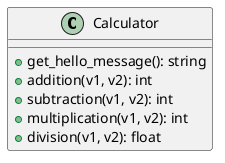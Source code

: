 @startuml
    class Calculator {
        + get_hello_message(): string
        + addition(v1, v2): int
        + subtraction(v1, v2): int
        + multiplication(v1, v2): int
        + division(v1, v2): float
    }
@enduml
